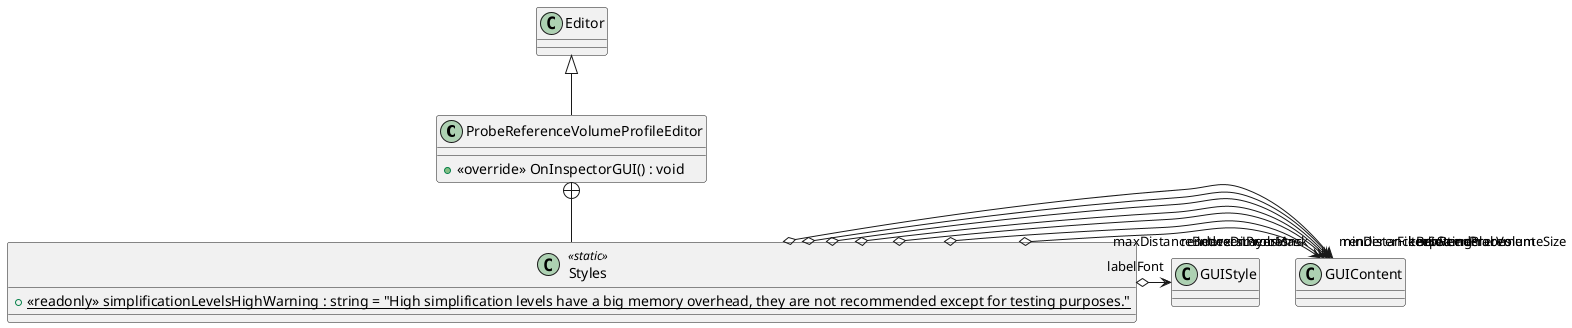 @startuml
class ProbeReferenceVolumeProfileEditor {
    + <<override>> OnInspectorGUI() : void
}
class Styles <<static>> {
    + {static} <<readonly>> simplificationLevelsHighWarning : string = "High simplification levels have a big memory overhead, they are not recommended except for testing purposes."
}
Editor <|-- ProbeReferenceVolumeProfileEditor
ProbeReferenceVolumeProfileEditor +-- Styles
Styles o-> "maxDistanceBetweenProbes" GUIContent
Styles o-> "minDistanceBetweenProbes" GUIContent
Styles o-> "indexDimensions" GUIContent
Styles o-> "minRendererVolumeSize" GUIContent
Styles o-> "renderersLayerMask" GUIContent
Styles o-> "rendererFilterSettings" GUIContent
Styles o-> "keepSamePlacement" GUIContent
Styles o-> "labelFont" GUIStyle
@enduml
